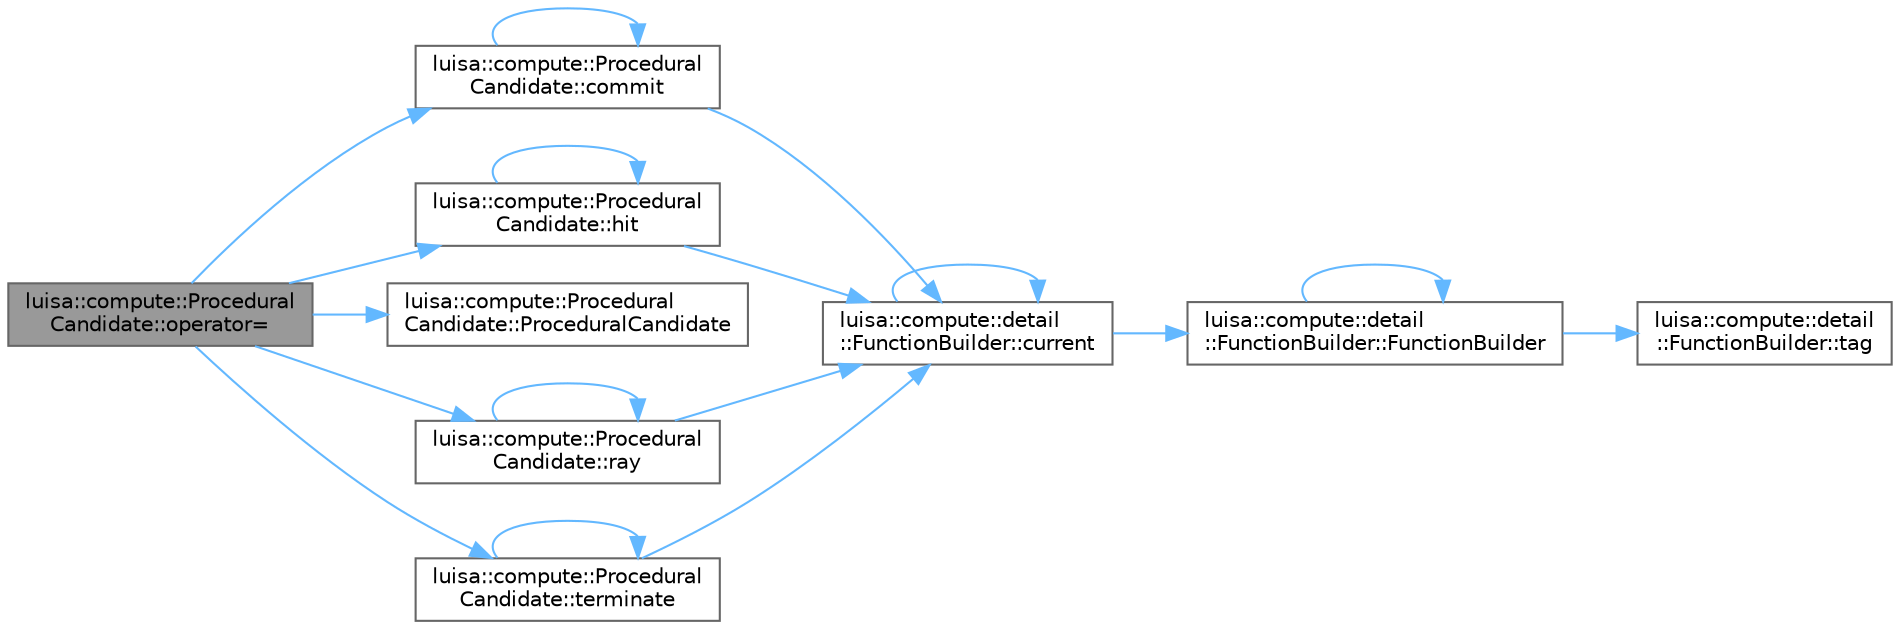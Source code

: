 digraph "luisa::compute::ProceduralCandidate::operator="
{
 // LATEX_PDF_SIZE
  bgcolor="transparent";
  edge [fontname=Helvetica,fontsize=10,labelfontname=Helvetica,labelfontsize=10];
  node [fontname=Helvetica,fontsize=10,shape=box,height=0.2,width=0.4];
  rankdir="LR";
  Node1 [id="Node000001",label="luisa::compute::Procedural\lCandidate::operator=",height=0.2,width=0.4,color="gray40", fillcolor="grey60", style="filled", fontcolor="black",tooltip=" "];
  Node1 -> Node2 [id="edge18_Node000001_Node000002",color="steelblue1",style="solid",tooltip=" "];
  Node2 [id="Node000002",label="luisa::compute::Procedural\lCandidate::commit",height=0.2,width=0.4,color="grey40", fillcolor="white", style="filled",URL="$classluisa_1_1compute_1_1_procedural_candidate.html#a3377f66210689022879aadae9a991f72",tooltip=" "];
  Node2 -> Node2 [id="edge19_Node000002_Node000002",color="steelblue1",style="solid",tooltip=" "];
  Node2 -> Node3 [id="edge20_Node000002_Node000003",color="steelblue1",style="solid",tooltip=" "];
  Node3 [id="Node000003",label="luisa::compute::detail\l::FunctionBuilder::current",height=0.2,width=0.4,color="grey40", fillcolor="white", style="filled",URL="$classluisa_1_1compute_1_1detail_1_1_function_builder.html#a4590ef89abb9497192eb36510caf0384",tooltip="Return current function builder on function stack."];
  Node3 -> Node3 [id="edge21_Node000003_Node000003",color="steelblue1",style="solid",tooltip=" "];
  Node3 -> Node4 [id="edge22_Node000003_Node000004",color="steelblue1",style="solid",tooltip=" "];
  Node4 [id="Node000004",label="luisa::compute::detail\l::FunctionBuilder::FunctionBuilder",height=0.2,width=0.4,color="grey40", fillcolor="white", style="filled",URL="$classluisa_1_1compute_1_1detail_1_1_function_builder.html#ad83f8a838bb7772fda8cf81d349e299f",tooltip="Construct a new Function Builder object"];
  Node4 -> Node4 [id="edge23_Node000004_Node000004",color="steelblue1",style="solid",tooltip=" "];
  Node4 -> Node5 [id="edge24_Node000004_Node000005",color="steelblue1",style="solid",tooltip=" "];
  Node5 [id="Node000005",label="luisa::compute::detail\l::FunctionBuilder::tag",height=0.2,width=0.4,color="grey40", fillcolor="white", style="filled",URL="$classluisa_1_1compute_1_1detail_1_1_function_builder.html#ada82e67c00b4091b4b8827303d97c87b",tooltip="Return tag(KERNEL, CALLABLE)."];
  Node1 -> Node6 [id="edge25_Node000001_Node000006",color="steelblue1",style="solid",tooltip=" "];
  Node6 [id="Node000006",label="luisa::compute::Procedural\lCandidate::hit",height=0.2,width=0.4,color="grey40", fillcolor="white", style="filled",URL="$classluisa_1_1compute_1_1_procedural_candidate.html#aa6a6395ff72e2e2946d0184a943c0699",tooltip=" "];
  Node6 -> Node3 [id="edge26_Node000006_Node000003",color="steelblue1",style="solid",tooltip=" "];
  Node6 -> Node6 [id="edge27_Node000006_Node000006",color="steelblue1",style="solid",tooltip=" "];
  Node1 -> Node7 [id="edge28_Node000001_Node000007",color="steelblue1",style="solid",tooltip=" "];
  Node7 [id="Node000007",label="luisa::compute::Procedural\lCandidate::ProceduralCandidate",height=0.2,width=0.4,color="grey40", fillcolor="white", style="filled",URL="$classluisa_1_1compute_1_1_procedural_candidate.html#a7916edb3a8f4f58ab82fea3dad2f762c",tooltip=" "];
  Node1 -> Node8 [id="edge29_Node000001_Node000008",color="steelblue1",style="solid",tooltip=" "];
  Node8 [id="Node000008",label="luisa::compute::Procedural\lCandidate::ray",height=0.2,width=0.4,color="grey40", fillcolor="white", style="filled",URL="$classluisa_1_1compute_1_1_procedural_candidate.html#a5269e833d99759eb06ee2e5992f5f2cb",tooltip=" "];
  Node8 -> Node3 [id="edge30_Node000008_Node000003",color="steelblue1",style="solid",tooltip=" "];
  Node8 -> Node8 [id="edge31_Node000008_Node000008",color="steelblue1",style="solid",tooltip=" "];
  Node1 -> Node9 [id="edge32_Node000001_Node000009",color="steelblue1",style="solid",tooltip=" "];
  Node9 [id="Node000009",label="luisa::compute::Procedural\lCandidate::terminate",height=0.2,width=0.4,color="grey40", fillcolor="white", style="filled",URL="$classluisa_1_1compute_1_1_procedural_candidate.html#af968b4faf061c6c181b7eb6b2a8c5a1b",tooltip=" "];
  Node9 -> Node3 [id="edge33_Node000009_Node000003",color="steelblue1",style="solid",tooltip=" "];
  Node9 -> Node9 [id="edge34_Node000009_Node000009",color="steelblue1",style="solid",tooltip=" "];
}
